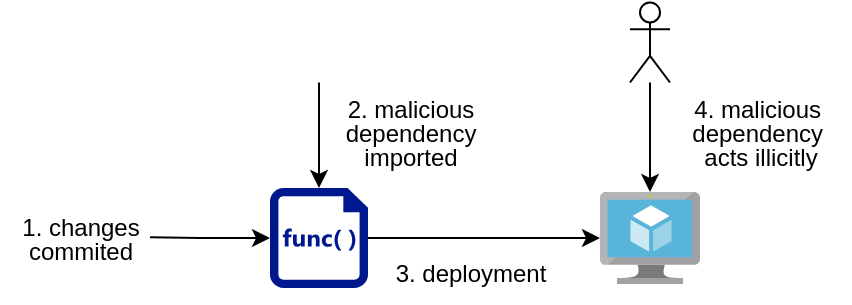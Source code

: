 <mxfile version="26.2.12">
  <diagram name="Page-1" id="jbCUf9WCYeqIHVk9oekw">
    <mxGraphModel dx="985" dy="479" grid="1" gridSize="10" guides="1" tooltips="1" connect="1" arrows="1" fold="1" page="1" pageScale="1" pageWidth="850" pageHeight="1100" math="0" shadow="0">
      <root>
        <mxCell id="0" />
        <mxCell id="1" parent="0" />
        <mxCell id="0M90SnPcE-xYYPnohlLW-2" value="" style="endArrow=classic;html=1;rounded=0;entryX=0;entryY=0.5;entryDx=0;entryDy=0;entryPerimeter=0;" edge="1" parent="1" target="0M90SnPcE-xYYPnohlLW-12">
          <mxGeometry width="50" height="50" relative="1" as="geometry">
            <mxPoint x="365" y="264.66" as="sourcePoint" />
            <mxPoint x="425" y="264.66" as="targetPoint" />
            <Array as="points">
              <mxPoint x="390" y="265" />
            </Array>
          </mxGeometry>
        </mxCell>
        <mxCell id="0M90SnPcE-xYYPnohlLW-3" value="&lt;div style=&quot;line-height: 100%;&quot;&gt;1. changes&lt;div&gt;commited&lt;/div&gt;&lt;/div&gt;" style="text;html=1;align=center;verticalAlign=middle;resizable=0;points=[];autosize=1;strokeColor=none;fillColor=none;" vertex="1" parent="1">
          <mxGeometry x="290" y="245" width="80" height="40" as="geometry" />
        </mxCell>
        <mxCell id="0M90SnPcE-xYYPnohlLW-22" value="" style="edgeStyle=orthogonalEdgeStyle;rounded=0;orthogonalLoop=1;jettySize=auto;html=1;" edge="1" parent="1" source="0M90SnPcE-xYYPnohlLW-12" target="0M90SnPcE-xYYPnohlLW-20">
          <mxGeometry relative="1" as="geometry" />
        </mxCell>
        <mxCell id="0M90SnPcE-xYYPnohlLW-12" value="" style="sketch=0;aspect=fixed;pointerEvents=1;shadow=0;dashed=0;html=1;strokeColor=none;labelPosition=center;verticalLabelPosition=bottom;verticalAlign=top;align=center;fillColor=#00188D;shape=mxgraph.mscae.enterprise.code_file" vertex="1" parent="1">
          <mxGeometry x="425" y="240" width="49" height="50" as="geometry" />
        </mxCell>
        <mxCell id="0M90SnPcE-xYYPnohlLW-18" value="" style="edgeStyle=orthogonalEdgeStyle;rounded=0;orthogonalLoop=1;jettySize=auto;html=1;" edge="1" parent="1" source="0M90SnPcE-xYYPnohlLW-14" target="0M90SnPcE-xYYPnohlLW-12">
          <mxGeometry relative="1" as="geometry" />
        </mxCell>
        <mxCell id="0M90SnPcE-xYYPnohlLW-14" value="" style="shape=image;verticalLabelPosition=bottom;labelBackgroundColor=default;verticalAlign=top;aspect=fixed;imageAspect=0;image=https://upload.wikimedia.org/wikipedia/commons/thumb/d/db/Npm-logo.svg/1920px-Npm-logo.svg.png;" vertex="1" parent="1">
          <mxGeometry x="414.5" y="160.0" width="70" height="27.24" as="geometry" />
        </mxCell>
        <mxCell id="0M90SnPcE-xYYPnohlLW-17" value="&lt;div style=&quot;line-height: 100%;&quot;&gt;2. malicious&lt;div&gt;dependency&lt;/div&gt;&lt;div&gt;imported&lt;/div&gt;&lt;/div&gt;" style="text;html=1;align=center;verticalAlign=middle;resizable=0;points=[];autosize=1;strokeColor=none;fillColor=none;" vertex="1" parent="1">
          <mxGeometry x="450" y="187.24" width="90" height="50" as="geometry" />
        </mxCell>
        <mxCell id="0M90SnPcE-xYYPnohlLW-20" value="" style="image;sketch=0;aspect=fixed;html=1;points=[];align=center;fontSize=12;image=img/lib/mscae/Virtual_Machine.svg;" vertex="1" parent="1">
          <mxGeometry x="590" y="242" width="50" height="46" as="geometry" />
        </mxCell>
        <mxCell id="0M90SnPcE-xYYPnohlLW-23" value="&lt;div style=&quot;line-height: 100%;&quot;&gt;3. deployment&lt;/div&gt;" style="text;html=1;align=center;verticalAlign=middle;resizable=0;points=[];autosize=1;strokeColor=none;fillColor=none;" vertex="1" parent="1">
          <mxGeometry x="475" y="267" width="100" height="30" as="geometry" />
        </mxCell>
        <mxCell id="0M90SnPcE-xYYPnohlLW-30" value="" style="edgeStyle=orthogonalEdgeStyle;rounded=0;orthogonalLoop=1;jettySize=auto;html=1;" edge="1" parent="1" source="0M90SnPcE-xYYPnohlLW-25" target="0M90SnPcE-xYYPnohlLW-20">
          <mxGeometry relative="1" as="geometry" />
        </mxCell>
        <mxCell id="0M90SnPcE-xYYPnohlLW-25" value="" style="shape=umlActor;verticalLabelPosition=bottom;verticalAlign=top;html=1;outlineConnect=0;" vertex="1" parent="1">
          <mxGeometry x="605" y="147.24" width="20" height="40" as="geometry" />
        </mxCell>
        <mxCell id="0M90SnPcE-xYYPnohlLW-31" value="&lt;div style=&quot;line-height: 100%;&quot;&gt;4. malicious&amp;nbsp;&lt;/div&gt;&lt;div style=&quot;line-height: 100%;&quot;&gt;dependency&amp;nbsp;&lt;/div&gt;&lt;div style=&quot;line-height: 100%;&quot;&gt;acts illicitly&lt;/div&gt;" style="text;html=1;align=center;verticalAlign=middle;resizable=0;points=[];autosize=1;strokeColor=none;fillColor=none;" vertex="1" parent="1">
          <mxGeometry x="625" y="187.24" width="90" height="50" as="geometry" />
        </mxCell>
      </root>
    </mxGraphModel>
  </diagram>
</mxfile>
